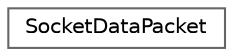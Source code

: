 digraph "Graphical Class Hierarchy"
{
 // LATEX_PDF_SIZE
  bgcolor="transparent";
  edge [fontname=Helvetica,fontsize=10,labelfontname=Helvetica,labelfontsize=10];
  node [fontname=Helvetica,fontsize=10,shape=box,height=0.2,width=0.4];
  rankdir="LR";
  Node0 [id="Node000000",label="SocketDataPacket",height=0.2,width=0.4,color="grey40", fillcolor="white", style="filled",URL="$struct_socket_data_packet.html",tooltip=" "];
}
